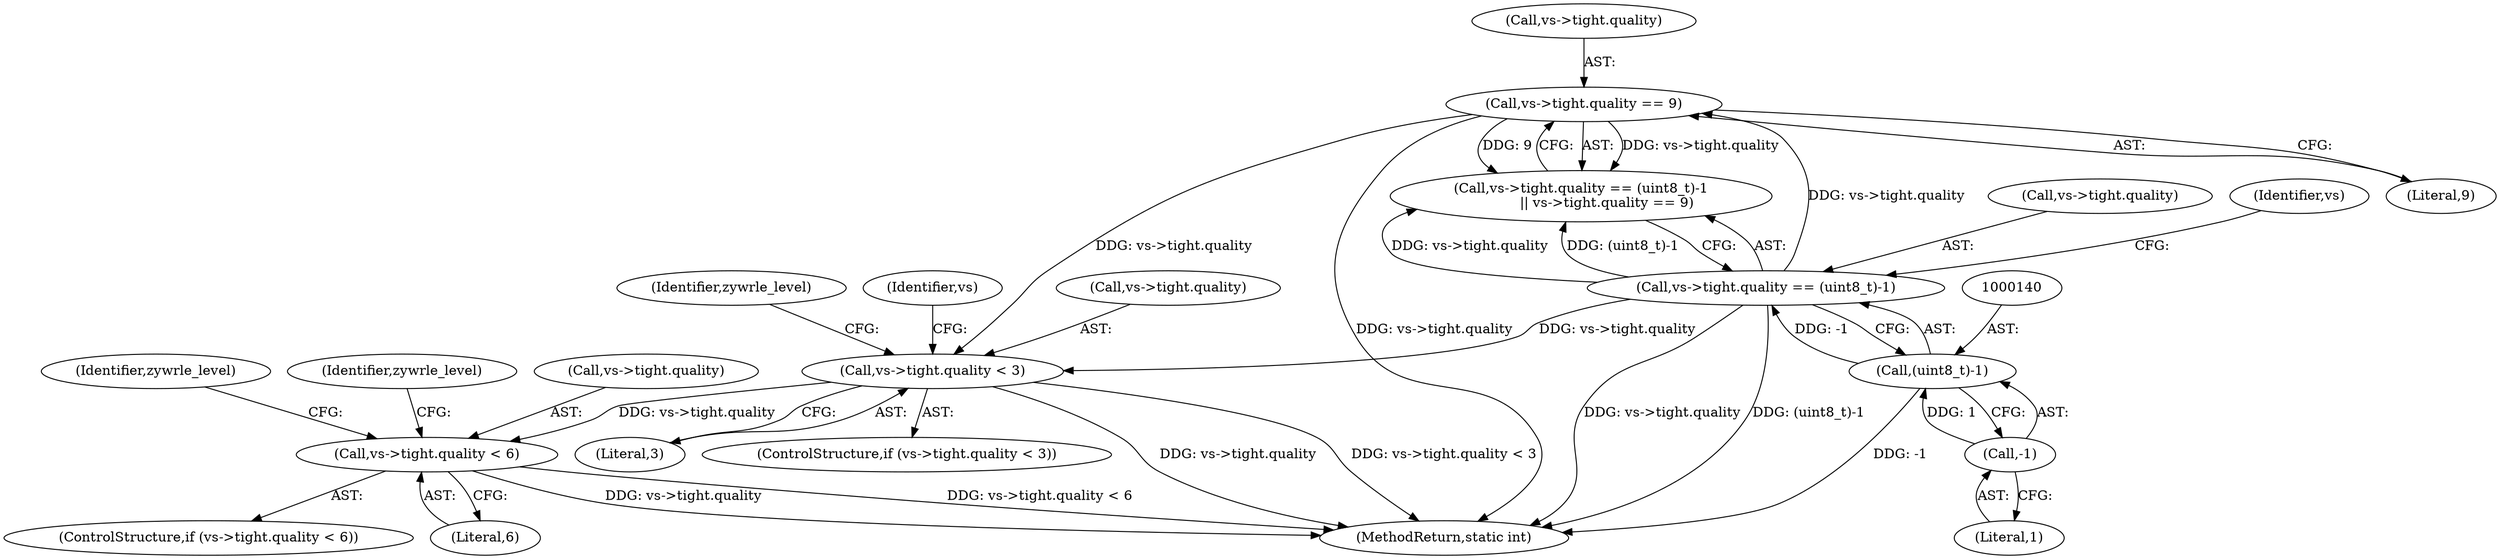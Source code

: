 digraph "0_qemu_9f64916da20eea67121d544698676295bbb105a7_8@pointer" {
"1000163" [label="(Call,vs->tight.quality < 3)"];
"1000143" [label="(Call,vs->tight.quality == 9)"];
"1000133" [label="(Call,vs->tight.quality == (uint8_t)-1)"];
"1000139" [label="(Call,(uint8_t)-1)"];
"1000141" [label="(Call,-1)"];
"1000176" [label="(Call,vs->tight.quality < 6)"];
"1000169" [label="(Literal,3)"];
"1000142" [label="(Literal,1)"];
"1000176" [label="(Call,vs->tight.quality < 6)"];
"1000190" [label="(Identifier,zywrle_level)"];
"1000134" [label="(Call,vs->tight.quality)"];
"1000149" [label="(Literal,9)"];
"1000164" [label="(Call,vs->tight.quality)"];
"1000133" [label="(Call,vs->tight.quality == (uint8_t)-1)"];
"1000175" [label="(ControlStructure,if (vs->tight.quality < 6))"];
"1000143" [label="(Call,vs->tight.quality == 9)"];
"1000162" [label="(ControlStructure,if (vs->tight.quality < 3))"];
"1000185" [label="(Identifier,zywrle_level)"];
"1000172" [label="(Identifier,zywrle_level)"];
"1000132" [label="(Call,vs->tight.quality == (uint8_t)-1\n            || vs->tight.quality == 9)"];
"1000464" [label="(MethodReturn,static int)"];
"1000144" [label="(Call,vs->tight.quality)"];
"1000179" [label="(Identifier,vs)"];
"1000139" [label="(Call,(uint8_t)-1)"];
"1000146" [label="(Identifier,vs)"];
"1000163" [label="(Call,vs->tight.quality < 3)"];
"1000177" [label="(Call,vs->tight.quality)"];
"1000182" [label="(Literal,6)"];
"1000141" [label="(Call,-1)"];
"1000163" -> "1000162"  [label="AST: "];
"1000163" -> "1000169"  [label="CFG: "];
"1000164" -> "1000163"  [label="AST: "];
"1000169" -> "1000163"  [label="AST: "];
"1000172" -> "1000163"  [label="CFG: "];
"1000179" -> "1000163"  [label="CFG: "];
"1000163" -> "1000464"  [label="DDG: vs->tight.quality"];
"1000163" -> "1000464"  [label="DDG: vs->tight.quality < 3"];
"1000143" -> "1000163"  [label="DDG: vs->tight.quality"];
"1000133" -> "1000163"  [label="DDG: vs->tight.quality"];
"1000163" -> "1000176"  [label="DDG: vs->tight.quality"];
"1000143" -> "1000132"  [label="AST: "];
"1000143" -> "1000149"  [label="CFG: "];
"1000144" -> "1000143"  [label="AST: "];
"1000149" -> "1000143"  [label="AST: "];
"1000132" -> "1000143"  [label="CFG: "];
"1000143" -> "1000464"  [label="DDG: vs->tight.quality"];
"1000143" -> "1000132"  [label="DDG: vs->tight.quality"];
"1000143" -> "1000132"  [label="DDG: 9"];
"1000133" -> "1000143"  [label="DDG: vs->tight.quality"];
"1000133" -> "1000132"  [label="AST: "];
"1000133" -> "1000139"  [label="CFG: "];
"1000134" -> "1000133"  [label="AST: "];
"1000139" -> "1000133"  [label="AST: "];
"1000146" -> "1000133"  [label="CFG: "];
"1000132" -> "1000133"  [label="CFG: "];
"1000133" -> "1000464"  [label="DDG: (uint8_t)-1"];
"1000133" -> "1000464"  [label="DDG: vs->tight.quality"];
"1000133" -> "1000132"  [label="DDG: vs->tight.quality"];
"1000133" -> "1000132"  [label="DDG: (uint8_t)-1"];
"1000139" -> "1000133"  [label="DDG: -1"];
"1000139" -> "1000141"  [label="CFG: "];
"1000140" -> "1000139"  [label="AST: "];
"1000141" -> "1000139"  [label="AST: "];
"1000139" -> "1000464"  [label="DDG: -1"];
"1000141" -> "1000139"  [label="DDG: 1"];
"1000141" -> "1000142"  [label="CFG: "];
"1000142" -> "1000141"  [label="AST: "];
"1000176" -> "1000175"  [label="AST: "];
"1000176" -> "1000182"  [label="CFG: "];
"1000177" -> "1000176"  [label="AST: "];
"1000182" -> "1000176"  [label="AST: "];
"1000185" -> "1000176"  [label="CFG: "];
"1000190" -> "1000176"  [label="CFG: "];
"1000176" -> "1000464"  [label="DDG: vs->tight.quality < 6"];
"1000176" -> "1000464"  [label="DDG: vs->tight.quality"];
}
